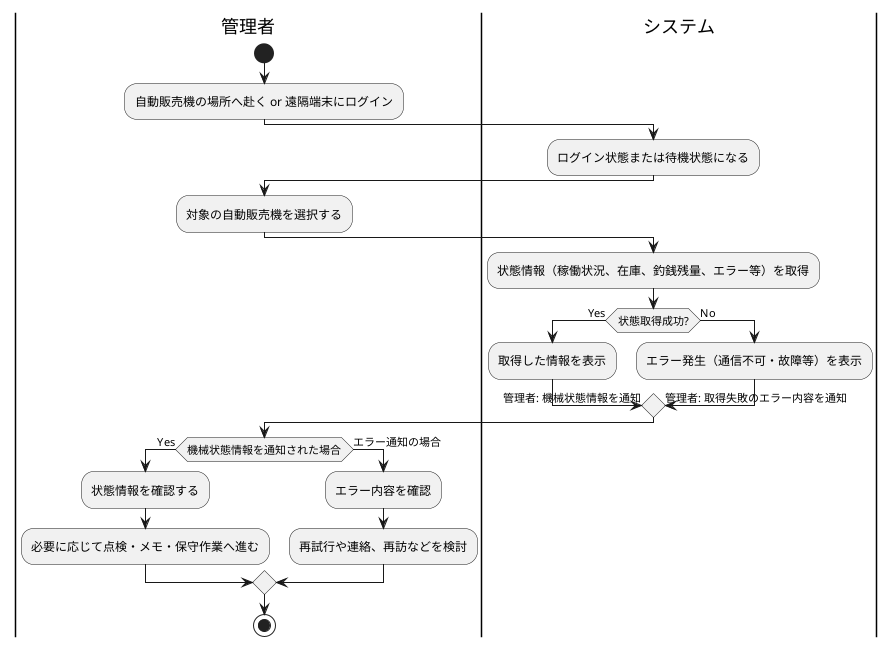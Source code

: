 @startuml
|管理者|
  start
  :自動販売機の場所へ赴く or 遠隔端末にログイン;

|システム|
  :ログイン状態または待機状態になる;

|管理者|
  :対象の自動販売機を選択する;

|システム|
  :状態情報（稼働状況、在庫、釣銭残量、エラー等）を取得;
  if (状態取得成功?) then (Yes)
    :取得した情報を表示;
    ->管理者: 機械状態情報を通知;
  else (No)
    :エラー発生（通信不可・故障等）を表示;
    ->管理者: 取得失敗のエラー内容を通知;
  endif

|管理者|
  if (機械状態情報を通知された場合) then (Yes)
    :状態情報を確認する;
    :必要に応じて点検・メモ・保守作業へ進む;
  else (エラー通知の場合)
    :エラー内容を確認;
    :再試行や連絡、再訪などを検討;
  endif

stop
@enduml